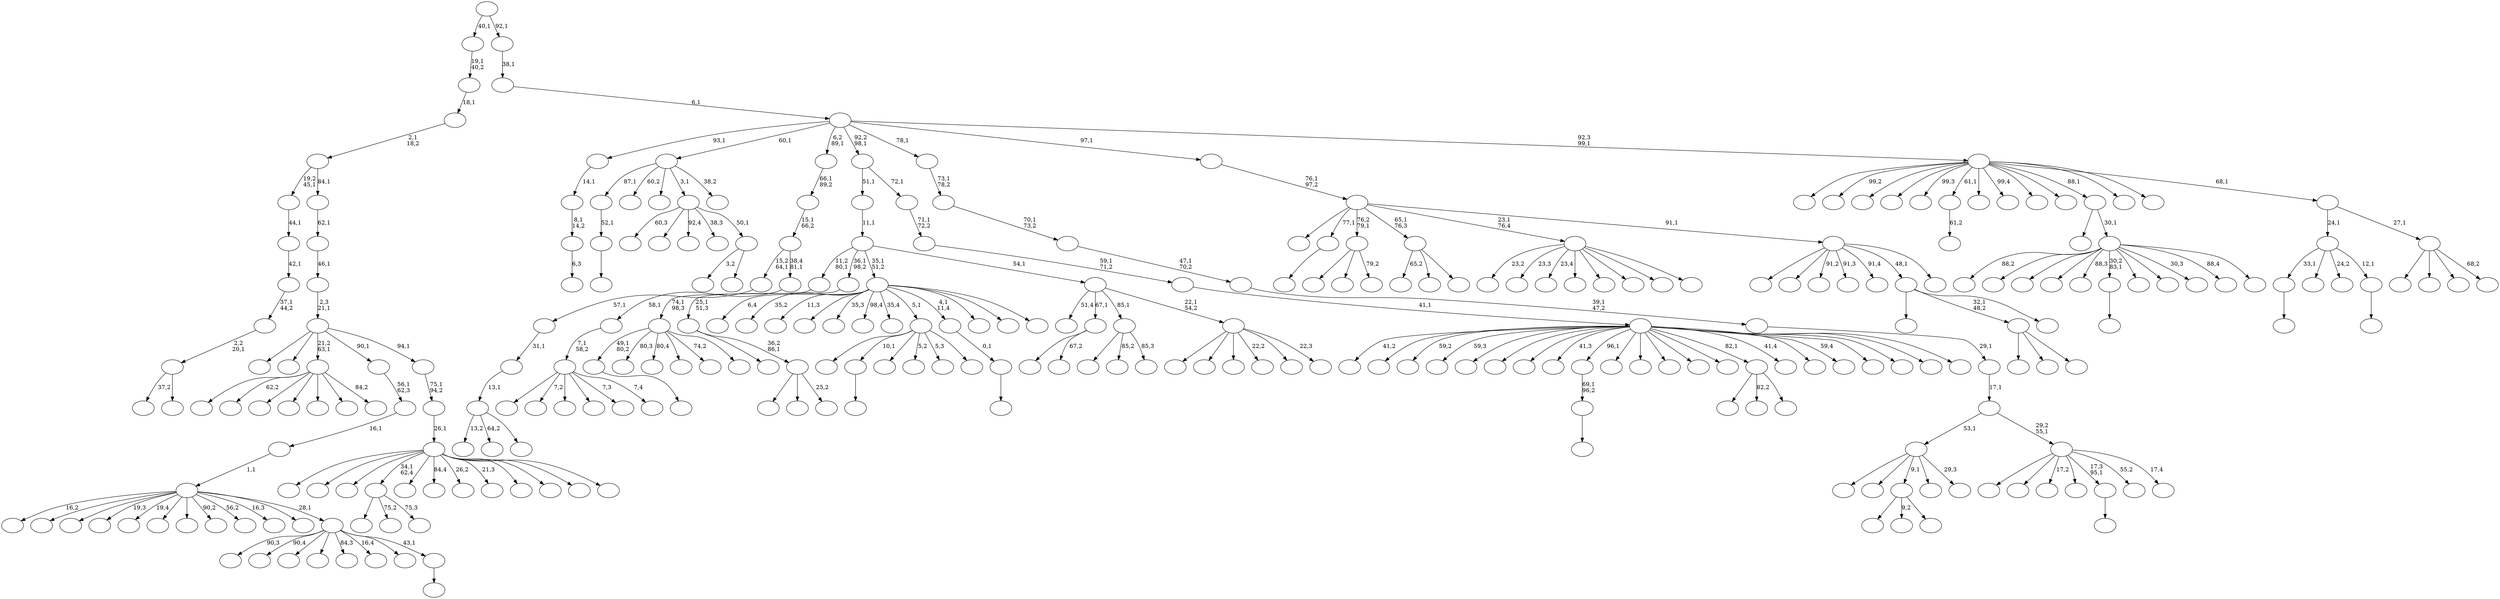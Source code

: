 digraph T {
	300 [label=""]
	299 [label=""]
	298 [label=""]
	297 [label=""]
	296 [label=""]
	295 [label=""]
	294 [label=""]
	293 [label=""]
	292 [label=""]
	291 [label=""]
	290 [label=""]
	289 [label=""]
	288 [label=""]
	287 [label=""]
	286 [label=""]
	285 [label=""]
	284 [label=""]
	283 [label=""]
	282 [label=""]
	281 [label=""]
	280 [label=""]
	279 [label=""]
	278 [label=""]
	277 [label=""]
	276 [label=""]
	275 [label=""]
	274 [label=""]
	273 [label=""]
	272 [label=""]
	271 [label=""]
	270 [label=""]
	269 [label=""]
	268 [label=""]
	267 [label=""]
	266 [label=""]
	265 [label=""]
	264 [label=""]
	263 [label=""]
	262 [label=""]
	261 [label=""]
	260 [label=""]
	259 [label=""]
	258 [label=""]
	257 [label=""]
	256 [label=""]
	255 [label=""]
	254 [label=""]
	253 [label=""]
	252 [label=""]
	251 [label=""]
	250 [label=""]
	249 [label=""]
	248 [label=""]
	247 [label=""]
	246 [label=""]
	245 [label=""]
	244 [label=""]
	243 [label=""]
	242 [label=""]
	241 [label=""]
	240 [label=""]
	239 [label=""]
	238 [label=""]
	237 [label=""]
	236 [label=""]
	235 [label=""]
	234 [label=""]
	233 [label=""]
	232 [label=""]
	231 [label=""]
	230 [label=""]
	229 [label=""]
	228 [label=""]
	227 [label=""]
	226 [label=""]
	225 [label=""]
	224 [label=""]
	223 [label=""]
	222 [label=""]
	221 [label=""]
	220 [label=""]
	219 [label=""]
	218 [label=""]
	217 [label=""]
	216 [label=""]
	215 [label=""]
	214 [label=""]
	213 [label=""]
	212 [label=""]
	211 [label=""]
	210 [label=""]
	209 [label=""]
	208 [label=""]
	207 [label=""]
	206 [label=""]
	205 [label=""]
	204 [label=""]
	203 [label=""]
	202 [label=""]
	201 [label=""]
	200 [label=""]
	199 [label=""]
	198 [label=""]
	197 [label=""]
	196 [label=""]
	195 [label=""]
	194 [label=""]
	193 [label=""]
	192 [label=""]
	191 [label=""]
	190 [label=""]
	189 [label=""]
	188 [label=""]
	187 [label=""]
	186 [label=""]
	185 [label=""]
	184 [label=""]
	183 [label=""]
	182 [label=""]
	181 [label=""]
	180 [label=""]
	179 [label=""]
	178 [label=""]
	177 [label=""]
	176 [label=""]
	175 [label=""]
	174 [label=""]
	173 [label=""]
	172 [label=""]
	171 [label=""]
	170 [label=""]
	169 [label=""]
	168 [label=""]
	167 [label=""]
	166 [label=""]
	165 [label=""]
	164 [label=""]
	163 [label=""]
	162 [label=""]
	161 [label=""]
	160 [label=""]
	159 [label=""]
	158 [label=""]
	157 [label=""]
	156 [label=""]
	155 [label=""]
	154 [label=""]
	153 [label=""]
	152 [label=""]
	151 [label=""]
	150 [label=""]
	149 [label=""]
	148 [label=""]
	147 [label=""]
	146 [label=""]
	145 [label=""]
	144 [label=""]
	143 [label=""]
	142 [label=""]
	141 [label=""]
	140 [label=""]
	139 [label=""]
	138 [label=""]
	137 [label=""]
	136 [label=""]
	135 [label=""]
	134 [label=""]
	133 [label=""]
	132 [label=""]
	131 [label=""]
	130 [label=""]
	129 [label=""]
	128 [label=""]
	127 [label=""]
	126 [label=""]
	125 [label=""]
	124 [label=""]
	123 [label=""]
	122 [label=""]
	121 [label=""]
	120 [label=""]
	119 [label=""]
	118 [label=""]
	117 [label=""]
	116 [label=""]
	115 [label=""]
	114 [label=""]
	113 [label=""]
	112 [label=""]
	111 [label=""]
	110 [label=""]
	109 [label=""]
	108 [label=""]
	107 [label=""]
	106 [label=""]
	105 [label=""]
	104 [label=""]
	103 [label=""]
	102 [label=""]
	101 [label=""]
	100 [label=""]
	99 [label=""]
	98 [label=""]
	97 [label=""]
	96 [label=""]
	95 [label=""]
	94 [label=""]
	93 [label=""]
	92 [label=""]
	91 [label=""]
	90 [label=""]
	89 [label=""]
	88 [label=""]
	87 [label=""]
	86 [label=""]
	85 [label=""]
	84 [label=""]
	83 [label=""]
	82 [label=""]
	81 [label=""]
	80 [label=""]
	79 [label=""]
	78 [label=""]
	77 [label=""]
	76 [label=""]
	75 [label=""]
	74 [label=""]
	73 [label=""]
	72 [label=""]
	71 [label=""]
	70 [label=""]
	69 [label=""]
	68 [label=""]
	67 [label=""]
	66 [label=""]
	65 [label=""]
	64 [label=""]
	63 [label=""]
	62 [label=""]
	61 [label=""]
	60 [label=""]
	59 [label=""]
	58 [label=""]
	57 [label=""]
	56 [label=""]
	55 [label=""]
	54 [label=""]
	53 [label=""]
	52 [label=""]
	51 [label=""]
	50 [label=""]
	49 [label=""]
	48 [label=""]
	47 [label=""]
	46 [label=""]
	45 [label=""]
	44 [label=""]
	43 [label=""]
	42 [label=""]
	41 [label=""]
	40 [label=""]
	39 [label=""]
	38 [label=""]
	37 [label=""]
	36 [label=""]
	35 [label=""]
	34 [label=""]
	33 [label=""]
	32 [label=""]
	31 [label=""]
	30 [label=""]
	29 [label=""]
	28 [label=""]
	27 [label=""]
	26 [label=""]
	25 [label=""]
	24 [label=""]
	23 [label=""]
	22 [label=""]
	21 [label=""]
	20 [label=""]
	19 [label=""]
	18 [label=""]
	17 [label=""]
	16 [label=""]
	15 [label=""]
	14 [label=""]
	13 [label=""]
	12 [label=""]
	11 [label=""]
	10 [label=""]
	9 [label=""]
	8 [label=""]
	7 [label=""]
	6 [label=""]
	5 [label=""]
	4 [label=""]
	3 [label=""]
	2 [label=""]
	1 [label=""]
	0 [label=""]
	277 -> 278 [label=""]
	266 -> 267 [label="6,3"]
	265 -> 266 [label="8,1\n14,2"]
	264 -> 265 [label="14,1"]
	261 -> 262 [label=""]
	253 -> 254 [label=""]
	252 -> 253 [label="52,1"]
	212 -> 276 [label=""]
	212 -> 256 [label="75,2"]
	212 -> 213 [label="75,3"]
	210 -> 211 [label=""]
	208 -> 209 [label="61,2"]
	202 -> 203 [label=""]
	197 -> 198 [label=""]
	196 -> 197 [label="69,1\n96,2"]
	179 -> 277 [label="49,1\n80,2"]
	179 -> 271 [label="80,3"]
	179 -> 268 [label="80,4"]
	179 -> 263 [label=""]
	179 -> 227 [label="74,2"]
	179 -> 180 [label=""]
	178 -> 179 [label="74,1\n98,3"]
	176 -> 177 [label=""]
	165 -> 166 [label=""]
	162 -> 260 [label=""]
	162 -> 185 [label=""]
	162 -> 163 [label="79,2"]
	160 -> 240 [label="3,2"]
	160 -> 161 [label=""]
	159 -> 255 [label="60,3"]
	159 -> 245 [label=""]
	159 -> 237 [label="92,4"]
	159 -> 171 [label="38,3"]
	159 -> 160 [label="50,1"]
	149 -> 244 [label=""]
	149 -> 229 [label="82,2"]
	149 -> 150 [label=""]
	139 -> 269 [label="13,2"]
	139 -> 186 [label="64,2"]
	139 -> 140 [label=""]
	138 -> 139 [label="13,1"]
	137 -> 138 [label="31,1"]
	136 -> 137 [label="57,1"]
	134 -> 281 [label="65,2"]
	134 -> 168 [label=""]
	134 -> 135 [label=""]
	132 -> 257 [label=""]
	132 -> 199 [label="9,2"]
	132 -> 133 [label=""]
	130 -> 252 [label="87,1"]
	130 -> 231 [label="60,2"]
	130 -> 173 [label=""]
	130 -> 159 [label="3,1"]
	130 -> 131 [label="38,2"]
	125 -> 296 [label=""]
	125 -> 292 [label=""]
	125 -> 126 [label=""]
	113 -> 155 [label=""]
	113 -> 114 [label="67,2"]
	103 -> 275 [label="23,2"]
	103 -> 259 [label="23,3"]
	103 -> 232 [label="23,4"]
	103 -> 222 [label=""]
	103 -> 214 [label=""]
	103 -> 189 [label=""]
	103 -> 174 [label=""]
	103 -> 104 [label=""]
	100 -> 280 [label=""]
	100 -> 210 [label="10,1"]
	100 -> 195 [label=""]
	100 -> 153 [label="5,2"]
	100 -> 111 [label="5,3"]
	100 -> 101 [label=""]
	98 -> 99 [label=""]
	97 -> 98 [label="0,1"]
	93 -> 242 [label=""]
	93 -> 204 [label="85,2"]
	93 -> 94 [label="85,3"]
	89 -> 299 [label="88,2"]
	89 -> 294 [label=""]
	89 -> 218 [label=""]
	89 -> 192 [label=""]
	89 -> 191 [label="88,3"]
	89 -> 176 [label="30,2\n83,1"]
	89 -> 151 [label=""]
	89 -> 147 [label=""]
	89 -> 124 [label="30,3"]
	89 -> 105 [label="88,4"]
	89 -> 90 [label=""]
	88 -> 290 [label=""]
	88 -> 89 [label="30,1"]
	84 -> 285 [label=""]
	84 -> 279 [label="62,2"]
	84 -> 241 [label=""]
	84 -> 193 [label=""]
	84 -> 184 [label=""]
	84 -> 182 [label=""]
	84 -> 85 [label="84,2"]
	79 -> 272 [label=""]
	79 -> 247 [label=""]
	79 -> 80 [label="25,2"]
	78 -> 220 [label=""]
	78 -> 79 [label="36,2\n86,1"]
	77 -> 78 [label="25,1\n51,3"]
	75 -> 76 [label=""]
	74 -> 250 [label="90,3"]
	74 -> 206 [label="90,4"]
	74 -> 175 [label=""]
	74 -> 148 [label=""]
	74 -> 141 [label="84,3"]
	74 -> 108 [label="16,4"]
	74 -> 83 [label=""]
	74 -> 75 [label="43,1"]
	73 -> 282 [label="16,2"]
	73 -> 234 [label=""]
	73 -> 233 [label=""]
	73 -> 216 [label="19,3"]
	73 -> 158 [label="19,4"]
	73 -> 146 [label=""]
	73 -> 142 [label=""]
	73 -> 123 [label="90,2"]
	73 -> 118 [label="56,2"]
	73 -> 109 [label="16,3"]
	73 -> 82 [label=""]
	73 -> 74 [label="28,1"]
	72 -> 73 [label="1,1"]
	71 -> 72 [label="16,1"]
	70 -> 71 [label="56,1\n62,3"]
	68 -> 190 [label=""]
	68 -> 125 [label="32,1\n48,2"]
	68 -> 69 [label=""]
	66 -> 248 [label="37,2"]
	66 -> 67 [label=""]
	65 -> 66 [label="2,2\n20,1"]
	64 -> 65 [label="37,1\n44,2"]
	63 -> 64 [label="42,1"]
	62 -> 63 [label="44,1"]
	59 -> 239 [label=""]
	59 -> 217 [label=""]
	59 -> 132 [label="9,1"]
	59 -> 120 [label=""]
	59 -> 60 [label="29,3"]
	57 -> 300 [label=""]
	57 -> 298 [label="7,2"]
	57 -> 295 [label=""]
	57 -> 288 [label=""]
	57 -> 238 [label="7,3"]
	57 -> 58 [label="7,4"]
	56 -> 57 [label="7,1\n58,2"]
	55 -> 56 [label="58,1"]
	54 -> 136 [label="15,2\n64,1"]
	54 -> 55 [label="38,4\n81,1"]
	53 -> 54 [label="15,1\n66,2"]
	52 -> 53 [label="66,1\n89,2"]
	50 -> 286 [label=""]
	50 -> 236 [label=""]
	50 -> 224 [label=""]
	50 -> 212 [label="34,1\n62,4"]
	50 -> 201 [label=""]
	50 -> 183 [label="84,4"]
	50 -> 169 [label="26,2"]
	50 -> 110 [label="21,3"]
	50 -> 107 [label=""]
	50 -> 102 [label=""]
	50 -> 96 [label=""]
	50 -> 51 [label=""]
	49 -> 50 [label="26,1"]
	48 -> 49 [label="75,1\n94,2"]
	47 -> 274 [label=""]
	47 -> 145 [label=""]
	47 -> 84 [label="21,2\n63,1"]
	47 -> 70 [label="90,1"]
	47 -> 48 [label="94,1"]
	46 -> 47 [label="2,3\n21,1"]
	45 -> 46 [label="46,1"]
	44 -> 45 [label="62,1"]
	43 -> 62 [label="19,2\n45,1"]
	43 -> 44 [label="84,1"]
	42 -> 43 [label="2,1\n18,2"]
	41 -> 42 [label="18,1"]
	40 -> 41 [label="19,1\n40,2"]
	38 -> 284 [label="6,4"]
	38 -> 230 [label="35,2"]
	38 -> 219 [label="11,3"]
	38 -> 215 [label=""]
	38 -> 172 [label="35,3"]
	38 -> 154 [label="98,4"]
	38 -> 121 [label="35,4"]
	38 -> 100 [label="5,1"]
	38 -> 97 [label="4,1\n11,4"]
	38 -> 95 [label=""]
	38 -> 86 [label=""]
	38 -> 39 [label=""]
	35 -> 194 [label=""]
	35 -> 119 [label=""]
	35 -> 106 [label=""]
	35 -> 81 [label="22,2"]
	35 -> 61 [label=""]
	35 -> 36 [label="22,3"]
	34 -> 156 [label="51,4"]
	34 -> 113 [label="67,1"]
	34 -> 93 [label="85,1"]
	34 -> 35 [label="22,1\n54,2"]
	33 -> 178 [label="11,2\n80,1"]
	33 -> 77 [label="36,1\n98,2"]
	33 -> 38 [label="35,1\n51,2"]
	33 -> 34 [label="54,1"]
	32 -> 33 [label="11,1"]
	30 -> 297 [label="41,2"]
	30 -> 291 [label=""]
	30 -> 283 [label="59,2"]
	30 -> 273 [label="59,3"]
	30 -> 270 [label=""]
	30 -> 258 [label=""]
	30 -> 249 [label=""]
	30 -> 205 [label="41,3"]
	30 -> 196 [label="96,1"]
	30 -> 188 [label=""]
	30 -> 187 [label=""]
	30 -> 181 [label=""]
	30 -> 170 [label=""]
	30 -> 152 [label=""]
	30 -> 149 [label="82,1"]
	30 -> 122 [label="41,4"]
	30 -> 117 [label=""]
	30 -> 115 [label="59,4"]
	30 -> 112 [label=""]
	30 -> 92 [label=""]
	30 -> 37 [label=""]
	30 -> 31 [label=""]
	29 -> 30 [label="41,1"]
	28 -> 29 [label="59,1\n71,2"]
	27 -> 28 [label="71,1\n72,2"]
	26 -> 32 [label="51,1"]
	26 -> 27 [label="72,1"]
	24 -> 287 [label=""]
	24 -> 251 [label=""]
	24 -> 235 [label="17,2"]
	24 -> 226 [label=""]
	24 -> 202 [label="17,3\n95,1"]
	24 -> 116 [label="55,2"]
	24 -> 25 [label="17,4"]
	23 -> 59 [label="53,1"]
	23 -> 24 [label="29,2\n55,1"]
	22 -> 23 [label="17,1"]
	21 -> 22 [label="29,1"]
	20 -> 21 [label="39,1\n47,2"]
	19 -> 20 [label="47,1\n70,2"]
	18 -> 19 [label="70,1\n73,2"]
	17 -> 18 [label="73,1\n78,2"]
	13 -> 14 [label=""]
	12 -> 261 [label="33,1"]
	12 -> 200 [label=""]
	12 -> 15 [label="24,2"]
	12 -> 13 [label="12,1"]
	10 -> 293 [label=""]
	10 -> 228 [label=""]
	10 -> 207 [label="91,2"]
	10 -> 164 [label="91,3"]
	10 -> 128 [label="91,4"]
	10 -> 68 [label="48,1"]
	10 -> 11 [label=""]
	9 -> 289 [label=""]
	9 -> 165 [label="77,1"]
	9 -> 162 [label="76,2\n79,1"]
	9 -> 134 [label="65,1\n76,3"]
	9 -> 103 [label="23,1\n76,4"]
	9 -> 10 [label="91,1"]
	8 -> 9 [label="76,1\n97,2"]
	6 -> 157 [label=""]
	6 -> 144 [label=""]
	6 -> 91 [label=""]
	6 -> 7 [label="68,2"]
	5 -> 12 [label="24,1"]
	5 -> 6 [label="27,1"]
	4 -> 246 [label=""]
	4 -> 243 [label="99,2"]
	4 -> 225 [label=""]
	4 -> 223 [label=""]
	4 -> 221 [label="99,3"]
	4 -> 208 [label="61,1"]
	4 -> 167 [label=""]
	4 -> 143 [label="99,4"]
	4 -> 129 [label=""]
	4 -> 127 [label=""]
	4 -> 88 [label="88,1"]
	4 -> 87 [label=""]
	4 -> 16 [label=""]
	4 -> 5 [label="68,1"]
	3 -> 264 [label="93,1"]
	3 -> 130 [label="60,1"]
	3 -> 52 [label="6,2\n89,1"]
	3 -> 26 [label="92,2\n98,1"]
	3 -> 17 [label="78,1"]
	3 -> 8 [label="97,1"]
	3 -> 4 [label="92,3\n99,1"]
	2 -> 3 [label="6,1"]
	1 -> 2 [label="38,1"]
	0 -> 40 [label="40,1"]
	0 -> 1 [label="92,1"]
}
